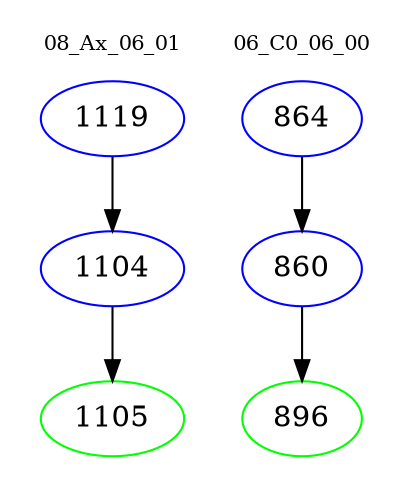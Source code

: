 digraph{
subgraph cluster_0 {
color = white
label = "08_Ax_06_01";
fontsize=10;
T0_1119 [label="1119", color="blue"]
T0_1119 -> T0_1104 [color="black"]
T0_1104 [label="1104", color="blue"]
T0_1104 -> T0_1105 [color="black"]
T0_1105 [label="1105", color="green"]
}
subgraph cluster_1 {
color = white
label = "06_C0_06_00";
fontsize=10;
T1_864 [label="864", color="blue"]
T1_864 -> T1_860 [color="black"]
T1_860 [label="860", color="blue"]
T1_860 -> T1_896 [color="black"]
T1_896 [label="896", color="green"]
}
}
